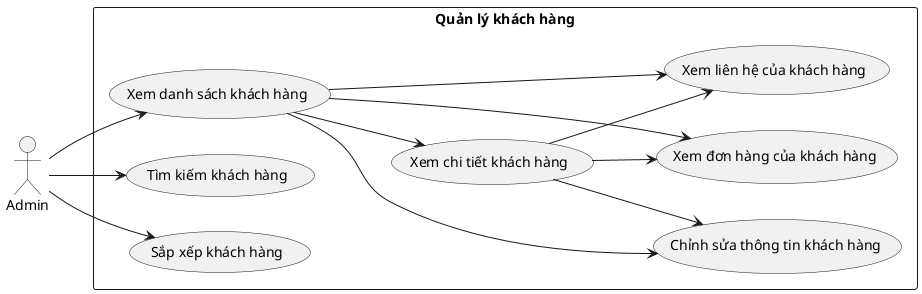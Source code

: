 @startuml
left to right direction

actor "Admin" as Admin

rectangle "Quản lý khách hàng" {
    usecase "Xem danh sách khách hàng" as UC_ViewCustomerList
    usecase "Tìm kiếm khách hàng" as UC_SearchCustomer
    usecase "Sắp xếp khách hàng" as UC_SortCustomer
    usecase "Xem chi tiết khách hàng" as UC_ViewCustomerDetail
    usecase "Chỉnh sửa thông tin khách hàng" as UC_EditCustomer
    usecase "Xem đơn hàng của khách hàng" as UC_ViewCustomerOrders
    usecase "Xem liên hệ của khách hàng" as UC_ViewCustomerContacts
}

' Các thao tác chính
Admin --> UC_ViewCustomerList
Admin --> UC_SearchCustomer
Admin --> UC_SortCustomer

' Từ danh sách khách hàng, admin có thể:
UC_ViewCustomerList --> UC_ViewCustomerDetail
UC_ViewCustomerList --> UC_EditCustomer
UC_ViewCustomerList --> UC_ViewCustomerOrders
UC_ViewCustomerList --> UC_ViewCustomerContacts

' Khi xem chi tiết khách hàng, admin cũng có thể:
UC_ViewCustomerDetail --> UC_EditCustomer
UC_ViewCustomerDetail --> UC_ViewCustomerOrders
UC_ViewCustomerDetail --> UC_ViewCustomerContacts

@enduml